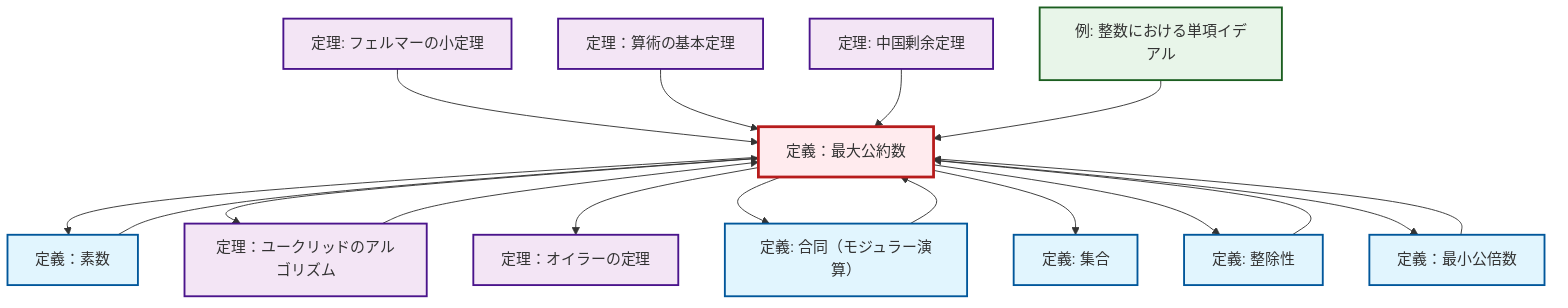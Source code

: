 graph TD
    classDef definition fill:#e1f5fe,stroke:#01579b,stroke-width:2px
    classDef theorem fill:#f3e5f5,stroke:#4a148c,stroke-width:2px
    classDef axiom fill:#fff3e0,stroke:#e65100,stroke-width:2px
    classDef example fill:#e8f5e9,stroke:#1b5e20,stroke-width:2px
    classDef current fill:#ffebee,stroke:#b71c1c,stroke-width:3px
    def-set["定義: 集合"]:::definition
    thm-fermat-little["定理: フェルマーの小定理"]:::theorem
    thm-euclidean-algorithm["定理：ユークリッドのアルゴリズム"]:::theorem
    def-gcd["定義：最大公約数"]:::definition
    ex-principal-ideal["例: 整数における単項イデアル"]:::example
    thm-chinese-remainder["定理: 中国剰余定理"]:::theorem
    def-divisibility["定義: 整除性"]:::definition
    def-prime["定義：素数"]:::definition
    thm-fundamental-arithmetic["定理：算術の基本定理"]:::theorem
    def-congruence["定義: 合同（モジュラー演算）"]:::definition
    thm-euler["定理：オイラーの定理"]:::theorem
    def-lcm["定義：最小公倍数"]:::definition
    thm-fermat-little --> def-gcd
    def-congruence --> def-gcd
    def-gcd --> def-prime
    thm-fundamental-arithmetic --> def-gcd
    thm-euclidean-algorithm --> def-gcd
    def-divisibility --> def-gcd
    def-prime --> def-gcd
    def-gcd --> thm-euclidean-algorithm
    def-gcd --> thm-euler
    thm-chinese-remainder --> def-gcd
    def-gcd --> def-congruence
    def-gcd --> def-set
    def-gcd --> def-divisibility
    ex-principal-ideal --> def-gcd
    def-gcd --> def-lcm
    def-lcm --> def-gcd
    class def-gcd current